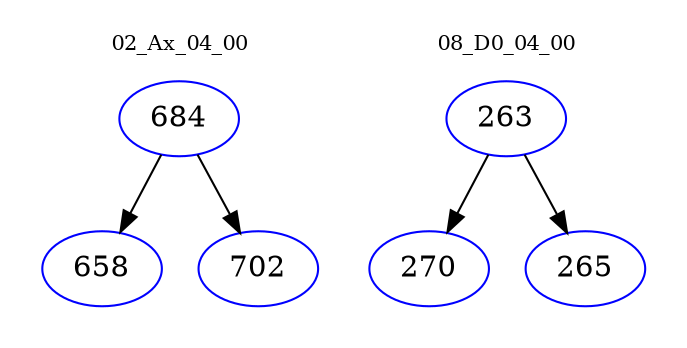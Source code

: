 digraph{
subgraph cluster_0 {
color = white
label = "02_Ax_04_00";
fontsize=10;
T0_684 [label="684", color="blue"]
T0_684 -> T0_658 [color="black"]
T0_658 [label="658", color="blue"]
T0_684 -> T0_702 [color="black"]
T0_702 [label="702", color="blue"]
}
subgraph cluster_1 {
color = white
label = "08_D0_04_00";
fontsize=10;
T1_263 [label="263", color="blue"]
T1_263 -> T1_270 [color="black"]
T1_270 [label="270", color="blue"]
T1_263 -> T1_265 [color="black"]
T1_265 [label="265", color="blue"]
}
}
